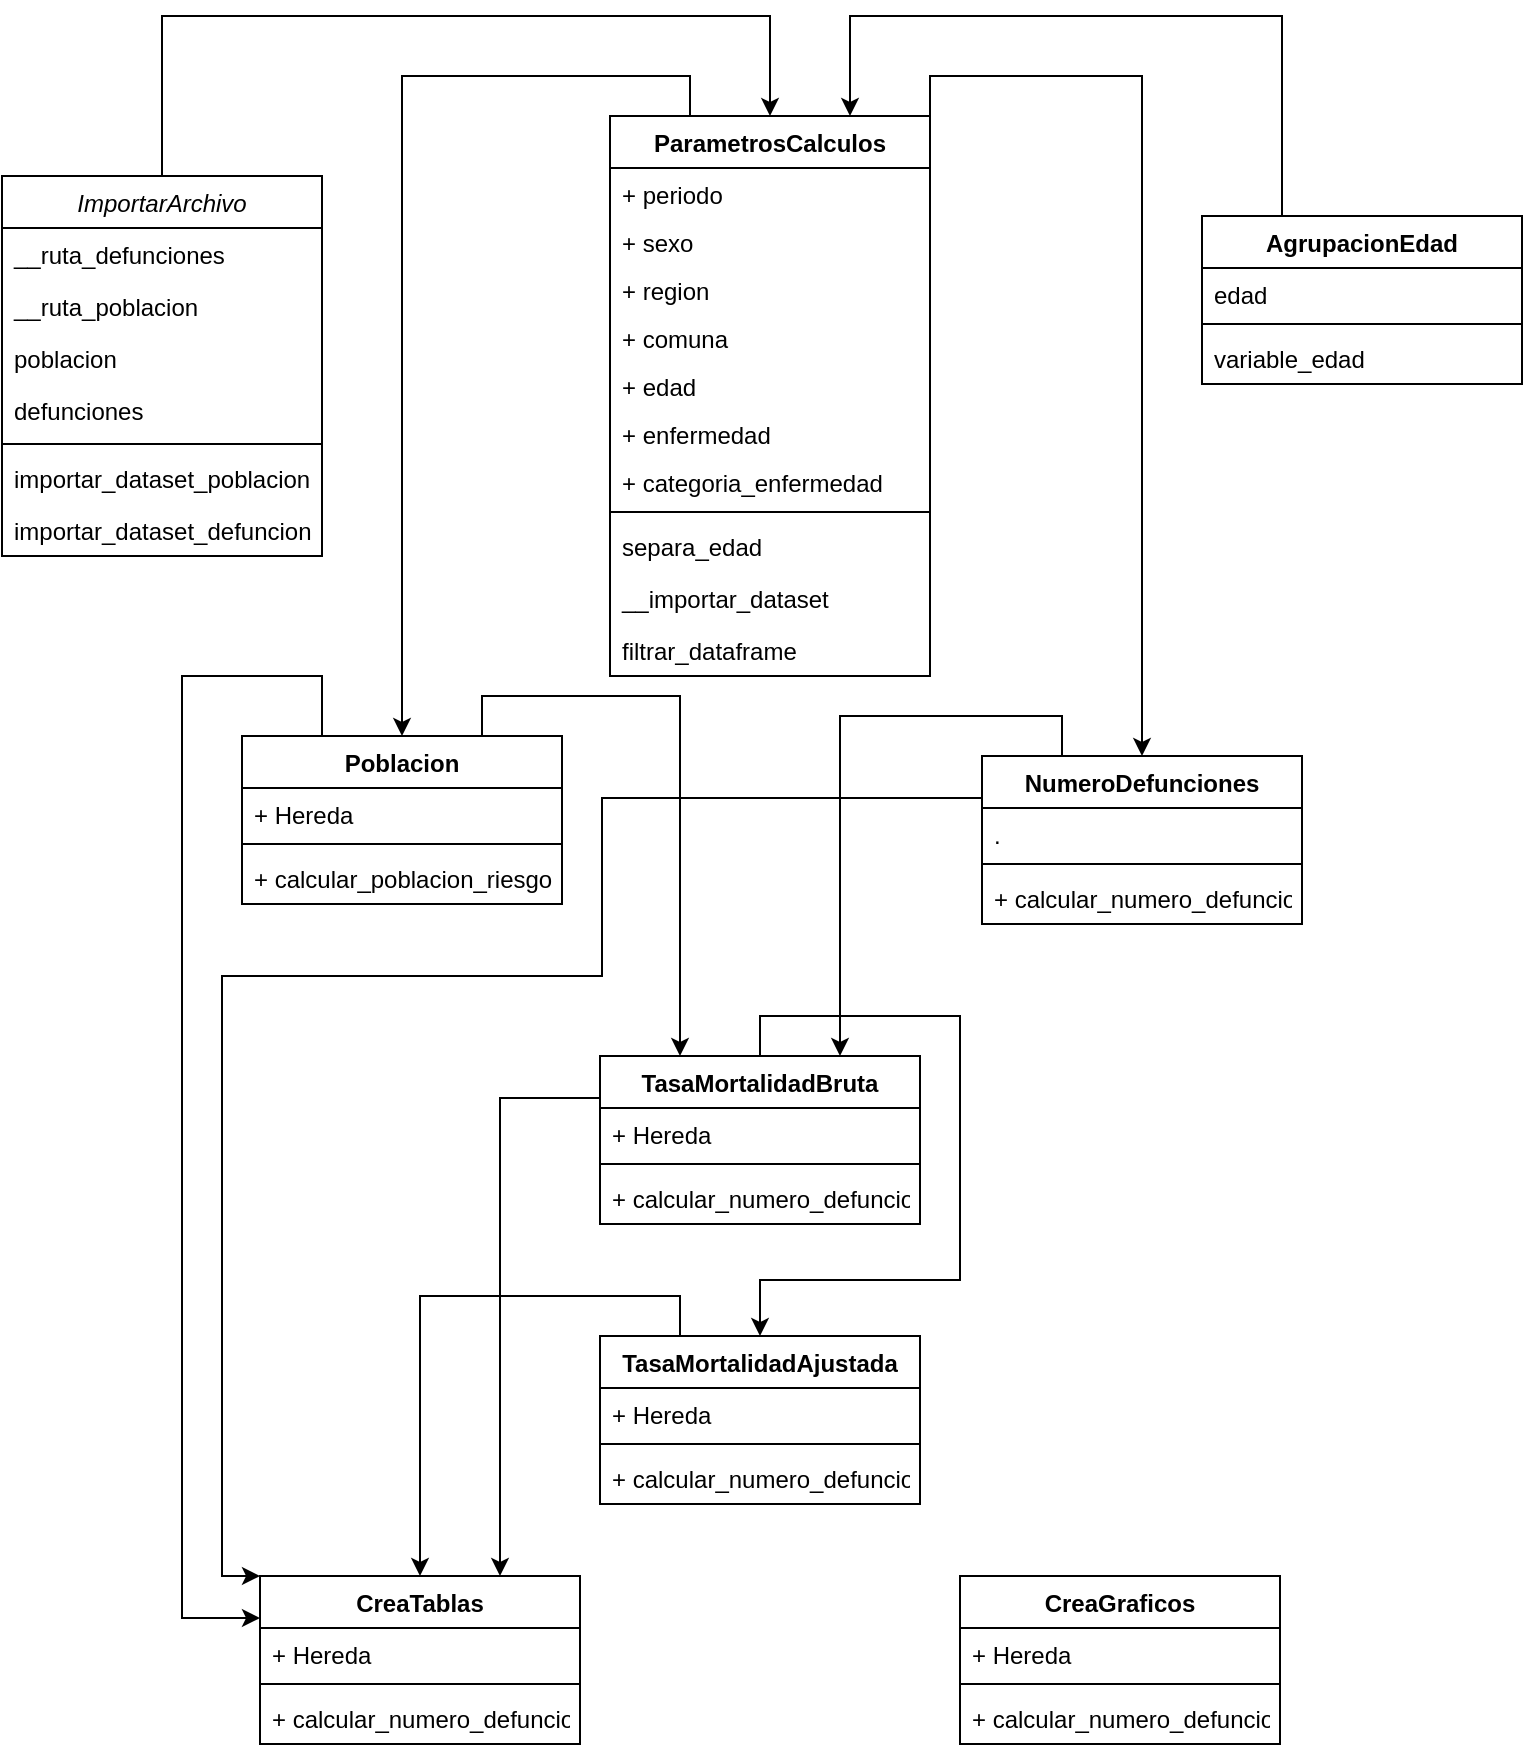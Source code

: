 <mxfile version="16.5.1" type="device"><diagram id="C5RBs43oDa-KdzZeNtuy" name="Page-1"><mxGraphModel dx="1035" dy="632" grid="1" gridSize="10" guides="1" tooltips="1" connect="1" arrows="1" fold="1" page="1" pageScale="1" pageWidth="827" pageHeight="1169" math="0" shadow="0"><root><mxCell id="WIyWlLk6GJQsqaUBKTNV-0"/><mxCell id="WIyWlLk6GJQsqaUBKTNV-1" parent="WIyWlLk6GJQsqaUBKTNV-0"/><mxCell id="xW-Fqafu3uQQAppdAeJd-3" style="edgeStyle=orthogonalEdgeStyle;rounded=0;orthogonalLoop=1;jettySize=auto;html=1;exitX=0.5;exitY=0;exitDx=0;exitDy=0;entryX=0.5;entryY=0;entryDx=0;entryDy=0;" edge="1" parent="WIyWlLk6GJQsqaUBKTNV-1" source="zkfFHV4jXpPFQw0GAbJ--0" target="blr62Pe_u3Ho1g_nkJfP-22"><mxGeometry relative="1" as="geometry"><Array as="points"><mxPoint x="110" y="30"/><mxPoint x="414" y="30"/></Array></mxGeometry></mxCell><mxCell id="zkfFHV4jXpPFQw0GAbJ--0" value="ImportarArchivo" style="swimlane;fontStyle=2;align=center;verticalAlign=top;childLayout=stackLayout;horizontal=1;startSize=26;horizontalStack=0;resizeParent=1;resizeLast=0;collapsible=1;marginBottom=0;rounded=0;shadow=0;strokeWidth=1;" parent="WIyWlLk6GJQsqaUBKTNV-1" vertex="1"><mxGeometry x="30" y="110" width="160" height="190" as="geometry"><mxRectangle x="230" y="140" width="160" height="26" as="alternateBounds"/></mxGeometry></mxCell><mxCell id="zkfFHV4jXpPFQw0GAbJ--2" value="__ruta_defunciones" style="text;align=left;verticalAlign=top;spacingLeft=4;spacingRight=4;overflow=hidden;rotatable=0;points=[[0,0.5],[1,0.5]];portConstraint=eastwest;rounded=0;shadow=0;html=0;" parent="zkfFHV4jXpPFQw0GAbJ--0" vertex="1"><mxGeometry y="26" width="160" height="26" as="geometry"/></mxCell><mxCell id="zkfFHV4jXpPFQw0GAbJ--3" value="__ruta_poblacion" style="text;align=left;verticalAlign=top;spacingLeft=4;spacingRight=4;overflow=hidden;rotatable=0;points=[[0,0.5],[1,0.5]];portConstraint=eastwest;rounded=0;shadow=0;html=0;" parent="zkfFHV4jXpPFQw0GAbJ--0" vertex="1"><mxGeometry y="52" width="160" height="26" as="geometry"/></mxCell><mxCell id="zkfFHV4jXpPFQw0GAbJ--1" value="poblacion" style="text;align=left;verticalAlign=top;spacingLeft=4;spacingRight=4;overflow=hidden;rotatable=0;points=[[0,0.5],[1,0.5]];portConstraint=eastwest;" parent="zkfFHV4jXpPFQw0GAbJ--0" vertex="1"><mxGeometry y="78" width="160" height="26" as="geometry"/></mxCell><mxCell id="xW-Fqafu3uQQAppdAeJd-7" value="defunciones" style="text;align=left;verticalAlign=top;spacingLeft=4;spacingRight=4;overflow=hidden;rotatable=0;points=[[0,0.5],[1,0.5]];portConstraint=eastwest;" vertex="1" parent="zkfFHV4jXpPFQw0GAbJ--0"><mxGeometry y="104" width="160" height="26" as="geometry"/></mxCell><mxCell id="zkfFHV4jXpPFQw0GAbJ--4" value="" style="line;html=1;strokeWidth=1;align=left;verticalAlign=middle;spacingTop=-1;spacingLeft=3;spacingRight=3;rotatable=0;labelPosition=right;points=[];portConstraint=eastwest;" parent="zkfFHV4jXpPFQw0GAbJ--0" vertex="1"><mxGeometry y="130" width="160" height="8" as="geometry"/></mxCell><mxCell id="zkfFHV4jXpPFQw0GAbJ--5" value="importar_dataset_poblacion" style="text;align=left;verticalAlign=top;spacingLeft=4;spacingRight=4;overflow=hidden;rotatable=0;points=[[0,0.5],[1,0.5]];portConstraint=eastwest;" parent="zkfFHV4jXpPFQw0GAbJ--0" vertex="1"><mxGeometry y="138" width="160" height="26" as="geometry"/></mxCell><mxCell id="xW-Fqafu3uQQAppdAeJd-8" value="importar_dataset_defunciones" style="text;align=left;verticalAlign=top;spacingLeft=4;spacingRight=4;overflow=hidden;rotatable=0;points=[[0,0.5],[1,0.5]];portConstraint=eastwest;" vertex="1" parent="zkfFHV4jXpPFQw0GAbJ--0"><mxGeometry y="164" width="160" height="26" as="geometry"/></mxCell><mxCell id="blr62Pe_u3Ho1g_nkJfP-58" style="edgeStyle=orthogonalEdgeStyle;rounded=0;orthogonalLoop=1;jettySize=auto;html=1;exitX=0.75;exitY=0;exitDx=0;exitDy=0;entryX=0.25;entryY=0;entryDx=0;entryDy=0;" parent="WIyWlLk6GJQsqaUBKTNV-1" source="blr62Pe_u3Ho1g_nkJfP-2" target="blr62Pe_u3Ho1g_nkJfP-34" edge="1"><mxGeometry relative="1" as="geometry"/></mxCell><mxCell id="blr62Pe_u3Ho1g_nkJfP-65" style="edgeStyle=orthogonalEdgeStyle;rounded=0;orthogonalLoop=1;jettySize=auto;html=1;exitX=0.25;exitY=0;exitDx=0;exitDy=0;entryX=0;entryY=0.25;entryDx=0;entryDy=0;" parent="WIyWlLk6GJQsqaUBKTNV-1" source="blr62Pe_u3Ho1g_nkJfP-2" target="blr62Pe_u3Ho1g_nkJfP-45" edge="1"><mxGeometry relative="1" as="geometry"><mxPoint x="100" y="760" as="targetPoint"/><Array as="points"><mxPoint x="190" y="360"/><mxPoint x="120" y="360"/><mxPoint x="120" y="831"/></Array></mxGeometry></mxCell><mxCell id="blr62Pe_u3Ho1g_nkJfP-2" value="Poblacion" style="swimlane;fontStyle=1;align=center;verticalAlign=top;childLayout=stackLayout;horizontal=1;startSize=26;horizontalStack=0;resizeParent=1;resizeParentMax=0;resizeLast=0;collapsible=1;marginBottom=0;" parent="WIyWlLk6GJQsqaUBKTNV-1" vertex="1"><mxGeometry x="150" y="390" width="160" height="84" as="geometry"/></mxCell><mxCell id="blr62Pe_u3Ho1g_nkJfP-6" value="+ Hereda" style="text;strokeColor=none;fillColor=none;align=left;verticalAlign=top;spacingLeft=4;spacingRight=4;overflow=hidden;rotatable=0;points=[[0,0.5],[1,0.5]];portConstraint=eastwest;" parent="blr62Pe_u3Ho1g_nkJfP-2" vertex="1"><mxGeometry y="26" width="160" height="24" as="geometry"/></mxCell><mxCell id="blr62Pe_u3Ho1g_nkJfP-4" value="" style="line;strokeWidth=1;fillColor=none;align=left;verticalAlign=middle;spacingTop=-1;spacingLeft=3;spacingRight=3;rotatable=0;labelPosition=right;points=[];portConstraint=eastwest;" parent="blr62Pe_u3Ho1g_nkJfP-2" vertex="1"><mxGeometry y="50" width="160" height="8" as="geometry"/></mxCell><mxCell id="blr62Pe_u3Ho1g_nkJfP-5" value="+ calcular_poblacion_riesgo" style="text;strokeColor=none;fillColor=none;align=left;verticalAlign=top;spacingLeft=4;spacingRight=4;overflow=hidden;rotatable=0;points=[[0,0.5],[1,0.5]];portConstraint=eastwest;" parent="blr62Pe_u3Ho1g_nkJfP-2" vertex="1"><mxGeometry y="58" width="160" height="26" as="geometry"/></mxCell><mxCell id="blr62Pe_u3Ho1g_nkJfP-59" style="edgeStyle=orthogonalEdgeStyle;rounded=0;orthogonalLoop=1;jettySize=auto;html=1;exitX=0.25;exitY=0;exitDx=0;exitDy=0;entryX=0.75;entryY=0;entryDx=0;entryDy=0;" parent="WIyWlLk6GJQsqaUBKTNV-1" source="blr62Pe_u3Ho1g_nkJfP-12" target="blr62Pe_u3Ho1g_nkJfP-34" edge="1"><mxGeometry relative="1" as="geometry"/></mxCell><mxCell id="blr62Pe_u3Ho1g_nkJfP-66" style="edgeStyle=orthogonalEdgeStyle;rounded=0;orthogonalLoop=1;jettySize=auto;html=1;exitX=0;exitY=0.25;exitDx=0;exitDy=0;entryX=0;entryY=0;entryDx=0;entryDy=0;" parent="WIyWlLk6GJQsqaUBKTNV-1" source="blr62Pe_u3Ho1g_nkJfP-12" target="blr62Pe_u3Ho1g_nkJfP-45" edge="1"><mxGeometry relative="1" as="geometry"><Array as="points"><mxPoint x="330" y="421"/><mxPoint x="330" y="510"/><mxPoint x="140" y="510"/><mxPoint x="140" y="810"/></Array></mxGeometry></mxCell><mxCell id="blr62Pe_u3Ho1g_nkJfP-12" value="NumeroDefunciones" style="swimlane;fontStyle=1;align=center;verticalAlign=top;childLayout=stackLayout;horizontal=1;startSize=26;horizontalStack=0;resizeParent=1;resizeParentMax=0;resizeLast=0;collapsible=1;marginBottom=0;" parent="WIyWlLk6GJQsqaUBKTNV-1" vertex="1"><mxGeometry x="520" y="400" width="160" height="84" as="geometry"/></mxCell><mxCell id="xW-Fqafu3uQQAppdAeJd-0" value="." style="text;strokeColor=none;fillColor=none;align=left;verticalAlign=top;spacingLeft=4;spacingRight=4;overflow=hidden;rotatable=0;points=[[0,0.5],[1,0.5]];portConstraint=eastwest;" vertex="1" parent="blr62Pe_u3Ho1g_nkJfP-12"><mxGeometry y="26" width="160" height="24" as="geometry"/></mxCell><mxCell id="blr62Pe_u3Ho1g_nkJfP-20" value="" style="line;strokeWidth=1;fillColor=none;align=left;verticalAlign=middle;spacingTop=-1;spacingLeft=3;spacingRight=3;rotatable=0;labelPosition=right;points=[];portConstraint=eastwest;" parent="blr62Pe_u3Ho1g_nkJfP-12" vertex="1"><mxGeometry y="50" width="160" height="8" as="geometry"/></mxCell><mxCell id="blr62Pe_u3Ho1g_nkJfP-21" value="+ calcular_numero_defunciones" style="text;strokeColor=none;fillColor=none;align=left;verticalAlign=top;spacingLeft=4;spacingRight=4;overflow=hidden;rotatable=0;points=[[0,0.5],[1,0.5]];portConstraint=eastwest;" parent="blr62Pe_u3Ho1g_nkJfP-12" vertex="1"><mxGeometry y="58" width="160" height="26" as="geometry"/></mxCell><mxCell id="blr62Pe_u3Ho1g_nkJfP-67" style="edgeStyle=orthogonalEdgeStyle;rounded=0;orthogonalLoop=1;jettySize=auto;html=1;exitX=0.25;exitY=0;exitDx=0;exitDy=0;entryX=0.5;entryY=0;entryDx=0;entryDy=0;" parent="WIyWlLk6GJQsqaUBKTNV-1" source="blr62Pe_u3Ho1g_nkJfP-22" target="blr62Pe_u3Ho1g_nkJfP-2" edge="1"><mxGeometry relative="1" as="geometry"/></mxCell><mxCell id="blr62Pe_u3Ho1g_nkJfP-68" style="edgeStyle=orthogonalEdgeStyle;rounded=0;orthogonalLoop=1;jettySize=auto;html=1;exitX=1;exitY=0;exitDx=0;exitDy=0;" parent="WIyWlLk6GJQsqaUBKTNV-1" source="blr62Pe_u3Ho1g_nkJfP-22" target="blr62Pe_u3Ho1g_nkJfP-12" edge="1"><mxGeometry relative="1" as="geometry"><mxPoint x="540" y="100" as="sourcePoint"/></mxGeometry></mxCell><mxCell id="blr62Pe_u3Ho1g_nkJfP-22" value="ParametrosCalculos" style="swimlane;fontStyle=1;align=center;verticalAlign=top;childLayout=stackLayout;horizontal=1;startSize=26;horizontalStack=0;resizeParent=1;resizeParentMax=0;resizeLast=0;collapsible=1;marginBottom=0;" parent="WIyWlLk6GJQsqaUBKTNV-1" vertex="1"><mxGeometry x="334" y="80" width="160" height="280" as="geometry"/></mxCell><mxCell id="blr62Pe_u3Ho1g_nkJfP-23" value="+ periodo" style="text;strokeColor=none;fillColor=none;align=left;verticalAlign=top;spacingLeft=4;spacingRight=4;overflow=hidden;rotatable=0;points=[[0,0.5],[1,0.5]];portConstraint=eastwest;" parent="blr62Pe_u3Ho1g_nkJfP-22" vertex="1"><mxGeometry y="26" width="160" height="24" as="geometry"/></mxCell><mxCell id="blr62Pe_u3Ho1g_nkJfP-24" value="+ sexo" style="text;strokeColor=none;fillColor=none;align=left;verticalAlign=top;spacingLeft=4;spacingRight=4;overflow=hidden;rotatable=0;points=[[0,0.5],[1,0.5]];portConstraint=eastwest;" parent="blr62Pe_u3Ho1g_nkJfP-22" vertex="1"><mxGeometry y="50" width="160" height="24" as="geometry"/></mxCell><mxCell id="blr62Pe_u3Ho1g_nkJfP-25" value="+ region" style="text;strokeColor=none;fillColor=none;align=left;verticalAlign=top;spacingLeft=4;spacingRight=4;overflow=hidden;rotatable=0;points=[[0,0.5],[1,0.5]];portConstraint=eastwest;" parent="blr62Pe_u3Ho1g_nkJfP-22" vertex="1"><mxGeometry y="74" width="160" height="24" as="geometry"/></mxCell><mxCell id="blr62Pe_u3Ho1g_nkJfP-26" value="+ comuna" style="text;strokeColor=none;fillColor=none;align=left;verticalAlign=top;spacingLeft=4;spacingRight=4;overflow=hidden;rotatable=0;points=[[0,0.5],[1,0.5]];portConstraint=eastwest;" parent="blr62Pe_u3Ho1g_nkJfP-22" vertex="1"><mxGeometry y="98" width="160" height="24" as="geometry"/></mxCell><mxCell id="blr62Pe_u3Ho1g_nkJfP-28" value="+ edad" style="text;strokeColor=none;fillColor=none;align=left;verticalAlign=top;spacingLeft=4;spacingRight=4;overflow=hidden;rotatable=0;points=[[0,0.5],[1,0.5]];portConstraint=eastwest;" parent="blr62Pe_u3Ho1g_nkJfP-22" vertex="1"><mxGeometry y="122" width="160" height="24" as="geometry"/></mxCell><mxCell id="xW-Fqafu3uQQAppdAeJd-4" value="+ enfermedad" style="text;strokeColor=none;fillColor=none;align=left;verticalAlign=top;spacingLeft=4;spacingRight=4;overflow=hidden;rotatable=0;points=[[0,0.5],[1,0.5]];portConstraint=eastwest;" vertex="1" parent="blr62Pe_u3Ho1g_nkJfP-22"><mxGeometry y="146" width="160" height="24" as="geometry"/></mxCell><mxCell id="xW-Fqafu3uQQAppdAeJd-5" value="+ categoria_enfermedad" style="text;strokeColor=none;fillColor=none;align=left;verticalAlign=top;spacingLeft=4;spacingRight=4;overflow=hidden;rotatable=0;points=[[0,0.5],[1,0.5]];portConstraint=eastwest;" vertex="1" parent="blr62Pe_u3Ho1g_nkJfP-22"><mxGeometry y="170" width="160" height="24" as="geometry"/></mxCell><mxCell id="blr62Pe_u3Ho1g_nkJfP-29" value="" style="line;strokeWidth=1;fillColor=none;align=left;verticalAlign=middle;spacingTop=-1;spacingLeft=3;spacingRight=3;rotatable=0;labelPosition=right;points=[];portConstraint=eastwest;" parent="blr62Pe_u3Ho1g_nkJfP-22" vertex="1"><mxGeometry y="194" width="160" height="8" as="geometry"/></mxCell><mxCell id="blr62Pe_u3Ho1g_nkJfP-30" value="separa_edad" style="text;strokeColor=none;fillColor=none;align=left;verticalAlign=top;spacingLeft=4;spacingRight=4;overflow=hidden;rotatable=0;points=[[0,0.5],[1,0.5]];portConstraint=eastwest;" parent="blr62Pe_u3Ho1g_nkJfP-22" vertex="1"><mxGeometry y="202" width="160" height="26" as="geometry"/></mxCell><mxCell id="xW-Fqafu3uQQAppdAeJd-6" value="__importar_dataset" style="text;strokeColor=none;fillColor=none;align=left;verticalAlign=top;spacingLeft=4;spacingRight=4;overflow=hidden;rotatable=0;points=[[0,0.5],[1,0.5]];portConstraint=eastwest;" vertex="1" parent="blr62Pe_u3Ho1g_nkJfP-22"><mxGeometry y="228" width="160" height="26" as="geometry"/></mxCell><mxCell id="xW-Fqafu3uQQAppdAeJd-1" value="filtrar_dataframe" style="text;strokeColor=none;fillColor=none;align=left;verticalAlign=top;spacingLeft=4;spacingRight=4;overflow=hidden;rotatable=0;points=[[0,0.5],[1,0.5]];portConstraint=eastwest;" vertex="1" parent="blr62Pe_u3Ho1g_nkJfP-22"><mxGeometry y="254" width="160" height="26" as="geometry"/></mxCell><mxCell id="blr62Pe_u3Ho1g_nkJfP-60" style="edgeStyle=orthogonalEdgeStyle;rounded=0;orthogonalLoop=1;jettySize=auto;html=1;exitX=0.5;exitY=0;exitDx=0;exitDy=0;entryX=0.5;entryY=0;entryDx=0;entryDy=0;" parent="WIyWlLk6GJQsqaUBKTNV-1" source="blr62Pe_u3Ho1g_nkJfP-34" target="blr62Pe_u3Ho1g_nkJfP-40" edge="1"><mxGeometry relative="1" as="geometry"/></mxCell><mxCell id="blr62Pe_u3Ho1g_nkJfP-64" style="edgeStyle=orthogonalEdgeStyle;rounded=0;orthogonalLoop=1;jettySize=auto;html=1;exitX=0;exitY=0.25;exitDx=0;exitDy=0;entryX=0.75;entryY=0;entryDx=0;entryDy=0;" parent="WIyWlLk6GJQsqaUBKTNV-1" source="blr62Pe_u3Ho1g_nkJfP-34" target="blr62Pe_u3Ho1g_nkJfP-45" edge="1"><mxGeometry relative="1" as="geometry"/></mxCell><mxCell id="blr62Pe_u3Ho1g_nkJfP-34" value="TasaMortalidadBruta" style="swimlane;fontStyle=1;align=center;verticalAlign=top;childLayout=stackLayout;horizontal=1;startSize=26;horizontalStack=0;resizeParent=1;resizeParentMax=0;resizeLast=0;collapsible=1;marginBottom=0;" parent="WIyWlLk6GJQsqaUBKTNV-1" vertex="1"><mxGeometry x="329" y="550" width="160" height="84" as="geometry"/></mxCell><mxCell id="blr62Pe_u3Ho1g_nkJfP-35" value="+ Hereda" style="text;strokeColor=none;fillColor=none;align=left;verticalAlign=top;spacingLeft=4;spacingRight=4;overflow=hidden;rotatable=0;points=[[0,0.5],[1,0.5]];portConstraint=eastwest;" parent="blr62Pe_u3Ho1g_nkJfP-34" vertex="1"><mxGeometry y="26" width="160" height="24" as="geometry"/></mxCell><mxCell id="blr62Pe_u3Ho1g_nkJfP-36" value="" style="line;strokeWidth=1;fillColor=none;align=left;verticalAlign=middle;spacingTop=-1;spacingLeft=3;spacingRight=3;rotatable=0;labelPosition=right;points=[];portConstraint=eastwest;" parent="blr62Pe_u3Ho1g_nkJfP-34" vertex="1"><mxGeometry y="50" width="160" height="8" as="geometry"/></mxCell><mxCell id="blr62Pe_u3Ho1g_nkJfP-37" value="+ calcular_numero_defunciones" style="text;strokeColor=none;fillColor=none;align=left;verticalAlign=top;spacingLeft=4;spacingRight=4;overflow=hidden;rotatable=0;points=[[0,0.5],[1,0.5]];portConstraint=eastwest;" parent="blr62Pe_u3Ho1g_nkJfP-34" vertex="1"><mxGeometry y="58" width="160" height="26" as="geometry"/></mxCell><mxCell id="blr62Pe_u3Ho1g_nkJfP-61" style="edgeStyle=orthogonalEdgeStyle;rounded=0;orthogonalLoop=1;jettySize=auto;html=1;exitX=0.25;exitY=0;exitDx=0;exitDy=0;entryX=0.5;entryY=0;entryDx=0;entryDy=0;" parent="WIyWlLk6GJQsqaUBKTNV-1" source="blr62Pe_u3Ho1g_nkJfP-40" target="blr62Pe_u3Ho1g_nkJfP-45" edge="1"><mxGeometry relative="1" as="geometry"/></mxCell><mxCell id="blr62Pe_u3Ho1g_nkJfP-40" value="TasaMortalidadAjustada" style="swimlane;fontStyle=1;align=center;verticalAlign=top;childLayout=stackLayout;horizontal=1;startSize=26;horizontalStack=0;resizeParent=1;resizeParentMax=0;resizeLast=0;collapsible=1;marginBottom=0;" parent="WIyWlLk6GJQsqaUBKTNV-1" vertex="1"><mxGeometry x="329" y="690" width="160" height="84" as="geometry"/></mxCell><mxCell id="blr62Pe_u3Ho1g_nkJfP-41" value="+ Hereda" style="text;strokeColor=none;fillColor=none;align=left;verticalAlign=top;spacingLeft=4;spacingRight=4;overflow=hidden;rotatable=0;points=[[0,0.5],[1,0.5]];portConstraint=eastwest;" parent="blr62Pe_u3Ho1g_nkJfP-40" vertex="1"><mxGeometry y="26" width="160" height="24" as="geometry"/></mxCell><mxCell id="blr62Pe_u3Ho1g_nkJfP-42" value="" style="line;strokeWidth=1;fillColor=none;align=left;verticalAlign=middle;spacingTop=-1;spacingLeft=3;spacingRight=3;rotatable=0;labelPosition=right;points=[];portConstraint=eastwest;" parent="blr62Pe_u3Ho1g_nkJfP-40" vertex="1"><mxGeometry y="50" width="160" height="8" as="geometry"/></mxCell><mxCell id="blr62Pe_u3Ho1g_nkJfP-43" value="+ calcular_numero_defunciones" style="text;strokeColor=none;fillColor=none;align=left;verticalAlign=top;spacingLeft=4;spacingRight=4;overflow=hidden;rotatable=0;points=[[0,0.5],[1,0.5]];portConstraint=eastwest;" parent="blr62Pe_u3Ho1g_nkJfP-40" vertex="1"><mxGeometry y="58" width="160" height="26" as="geometry"/></mxCell><mxCell id="blr62Pe_u3Ho1g_nkJfP-45" value="CreaTablas" style="swimlane;fontStyle=1;align=center;verticalAlign=top;childLayout=stackLayout;horizontal=1;startSize=26;horizontalStack=0;resizeParent=1;resizeParentMax=0;resizeLast=0;collapsible=1;marginBottom=0;" parent="WIyWlLk6GJQsqaUBKTNV-1" vertex="1"><mxGeometry x="159" y="810" width="160" height="84" as="geometry"/></mxCell><mxCell id="blr62Pe_u3Ho1g_nkJfP-46" value="+ Hereda" style="text;strokeColor=none;fillColor=none;align=left;verticalAlign=top;spacingLeft=4;spacingRight=4;overflow=hidden;rotatable=0;points=[[0,0.5],[1,0.5]];portConstraint=eastwest;" parent="blr62Pe_u3Ho1g_nkJfP-45" vertex="1"><mxGeometry y="26" width="160" height="24" as="geometry"/></mxCell><mxCell id="blr62Pe_u3Ho1g_nkJfP-47" value="" style="line;strokeWidth=1;fillColor=none;align=left;verticalAlign=middle;spacingTop=-1;spacingLeft=3;spacingRight=3;rotatable=0;labelPosition=right;points=[];portConstraint=eastwest;" parent="blr62Pe_u3Ho1g_nkJfP-45" vertex="1"><mxGeometry y="50" width="160" height="8" as="geometry"/></mxCell><mxCell id="blr62Pe_u3Ho1g_nkJfP-48" value="+ calcular_numero_defunciones" style="text;strokeColor=none;fillColor=none;align=left;verticalAlign=top;spacingLeft=4;spacingRight=4;overflow=hidden;rotatable=0;points=[[0,0.5],[1,0.5]];portConstraint=eastwest;" parent="blr62Pe_u3Ho1g_nkJfP-45" vertex="1"><mxGeometry y="58" width="160" height="26" as="geometry"/></mxCell><mxCell id="blr62Pe_u3Ho1g_nkJfP-49" value="CreaGraficos" style="swimlane;fontStyle=1;align=center;verticalAlign=top;childLayout=stackLayout;horizontal=1;startSize=26;horizontalStack=0;resizeParent=1;resizeParentMax=0;resizeLast=0;collapsible=1;marginBottom=0;" parent="WIyWlLk6GJQsqaUBKTNV-1" vertex="1"><mxGeometry x="509" y="810" width="160" height="84" as="geometry"/></mxCell><mxCell id="blr62Pe_u3Ho1g_nkJfP-50" value="+ Hereda" style="text;strokeColor=none;fillColor=none;align=left;verticalAlign=top;spacingLeft=4;spacingRight=4;overflow=hidden;rotatable=0;points=[[0,0.5],[1,0.5]];portConstraint=eastwest;" parent="blr62Pe_u3Ho1g_nkJfP-49" vertex="1"><mxGeometry y="26" width="160" height="24" as="geometry"/></mxCell><mxCell id="blr62Pe_u3Ho1g_nkJfP-51" value="" style="line;strokeWidth=1;fillColor=none;align=left;verticalAlign=middle;spacingTop=-1;spacingLeft=3;spacingRight=3;rotatable=0;labelPosition=right;points=[];portConstraint=eastwest;" parent="blr62Pe_u3Ho1g_nkJfP-49" vertex="1"><mxGeometry y="50" width="160" height="8" as="geometry"/></mxCell><mxCell id="blr62Pe_u3Ho1g_nkJfP-52" value="+ calcular_numero_defunciones" style="text;strokeColor=none;fillColor=none;align=left;verticalAlign=top;spacingLeft=4;spacingRight=4;overflow=hidden;rotatable=0;points=[[0,0.5],[1,0.5]];portConstraint=eastwest;" parent="blr62Pe_u3Ho1g_nkJfP-49" vertex="1"><mxGeometry y="58" width="160" height="26" as="geometry"/></mxCell><mxCell id="xW-Fqafu3uQQAppdAeJd-14" style="edgeStyle=orthogonalEdgeStyle;rounded=0;orthogonalLoop=1;jettySize=auto;html=1;exitX=0.25;exitY=0;exitDx=0;exitDy=0;entryX=0.75;entryY=0;entryDx=0;entryDy=0;" edge="1" parent="WIyWlLk6GJQsqaUBKTNV-1" source="xW-Fqafu3uQQAppdAeJd-9" target="blr62Pe_u3Ho1g_nkJfP-22"><mxGeometry relative="1" as="geometry"><mxPoint x="480" y="50" as="targetPoint"/><Array as="points"><mxPoint x="670" y="30"/><mxPoint x="454" y="30"/></Array></mxGeometry></mxCell><mxCell id="xW-Fqafu3uQQAppdAeJd-9" value="AgrupacionEdad" style="swimlane;fontStyle=1;align=center;verticalAlign=top;childLayout=stackLayout;horizontal=1;startSize=26;horizontalStack=0;resizeParent=1;resizeParentMax=0;resizeLast=0;collapsible=1;marginBottom=0;" vertex="1" parent="WIyWlLk6GJQsqaUBKTNV-1"><mxGeometry x="630" y="130" width="160" height="84" as="geometry"/></mxCell><mxCell id="xW-Fqafu3uQQAppdAeJd-10" value="edad" style="text;strokeColor=none;fillColor=none;align=left;verticalAlign=top;spacingLeft=4;spacingRight=4;overflow=hidden;rotatable=0;points=[[0,0.5],[1,0.5]];portConstraint=eastwest;" vertex="1" parent="xW-Fqafu3uQQAppdAeJd-9"><mxGeometry y="26" width="160" height="24" as="geometry"/></mxCell><mxCell id="xW-Fqafu3uQQAppdAeJd-11" value="" style="line;strokeWidth=1;fillColor=none;align=left;verticalAlign=middle;spacingTop=-1;spacingLeft=3;spacingRight=3;rotatable=0;labelPosition=right;points=[];portConstraint=eastwest;" vertex="1" parent="xW-Fqafu3uQQAppdAeJd-9"><mxGeometry y="50" width="160" height="8" as="geometry"/></mxCell><mxCell id="xW-Fqafu3uQQAppdAeJd-12" value="variable_edad" style="text;strokeColor=none;fillColor=none;align=left;verticalAlign=top;spacingLeft=4;spacingRight=4;overflow=hidden;rotatable=0;points=[[0,0.5],[1,0.5]];portConstraint=eastwest;" vertex="1" parent="xW-Fqafu3uQQAppdAeJd-9"><mxGeometry y="58" width="160" height="26" as="geometry"/></mxCell></root></mxGraphModel></diagram></mxfile>
